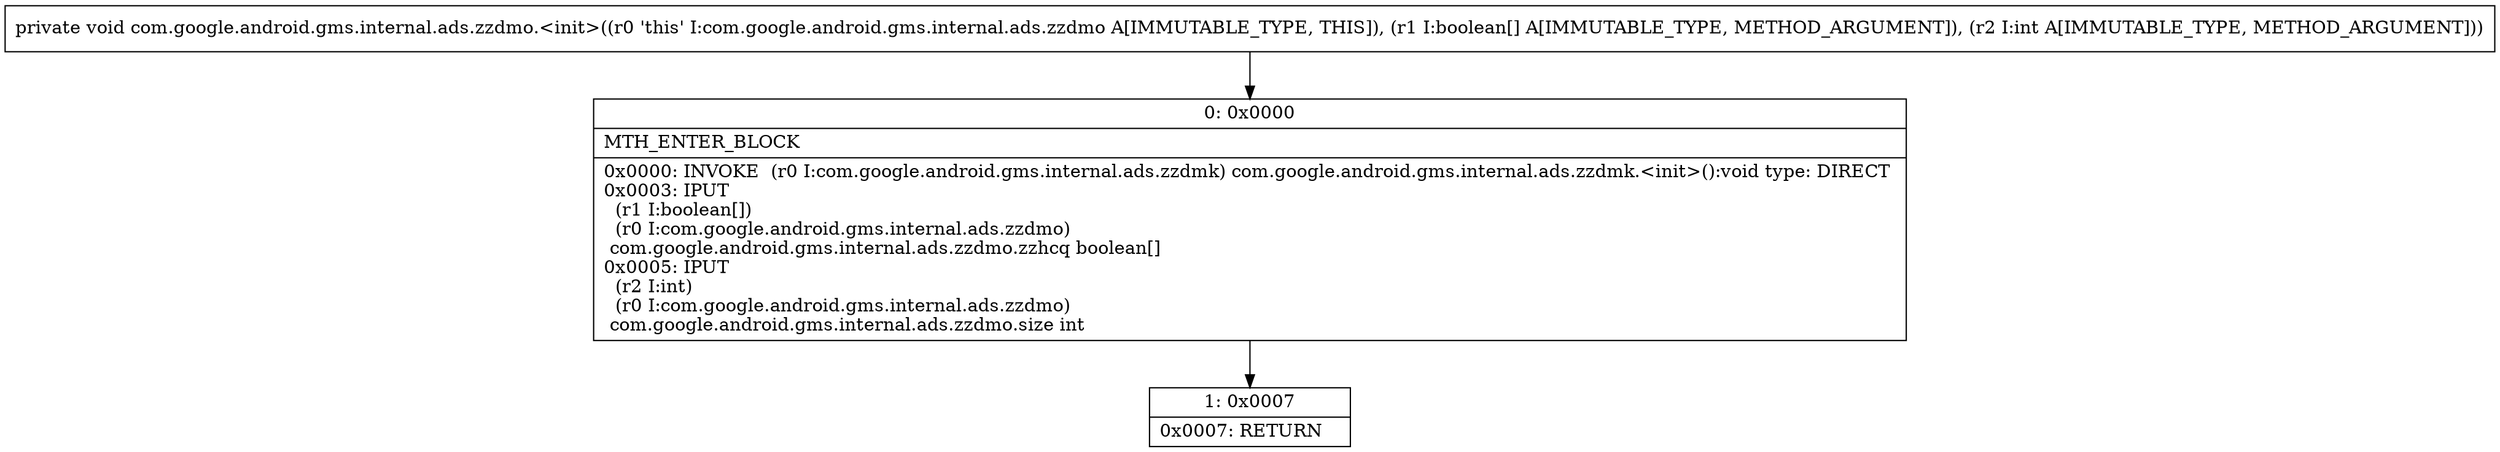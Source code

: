 digraph "CFG forcom.google.android.gms.internal.ads.zzdmo.\<init\>([ZI)V" {
Node_0 [shape=record,label="{0\:\ 0x0000|MTH_ENTER_BLOCK\l|0x0000: INVOKE  (r0 I:com.google.android.gms.internal.ads.zzdmk) com.google.android.gms.internal.ads.zzdmk.\<init\>():void type: DIRECT \l0x0003: IPUT  \l  (r1 I:boolean[])\l  (r0 I:com.google.android.gms.internal.ads.zzdmo)\l com.google.android.gms.internal.ads.zzdmo.zzhcq boolean[] \l0x0005: IPUT  \l  (r2 I:int)\l  (r0 I:com.google.android.gms.internal.ads.zzdmo)\l com.google.android.gms.internal.ads.zzdmo.size int \l}"];
Node_1 [shape=record,label="{1\:\ 0x0007|0x0007: RETURN   \l}"];
MethodNode[shape=record,label="{private void com.google.android.gms.internal.ads.zzdmo.\<init\>((r0 'this' I:com.google.android.gms.internal.ads.zzdmo A[IMMUTABLE_TYPE, THIS]), (r1 I:boolean[] A[IMMUTABLE_TYPE, METHOD_ARGUMENT]), (r2 I:int A[IMMUTABLE_TYPE, METHOD_ARGUMENT])) }"];
MethodNode -> Node_0;
Node_0 -> Node_1;
}

